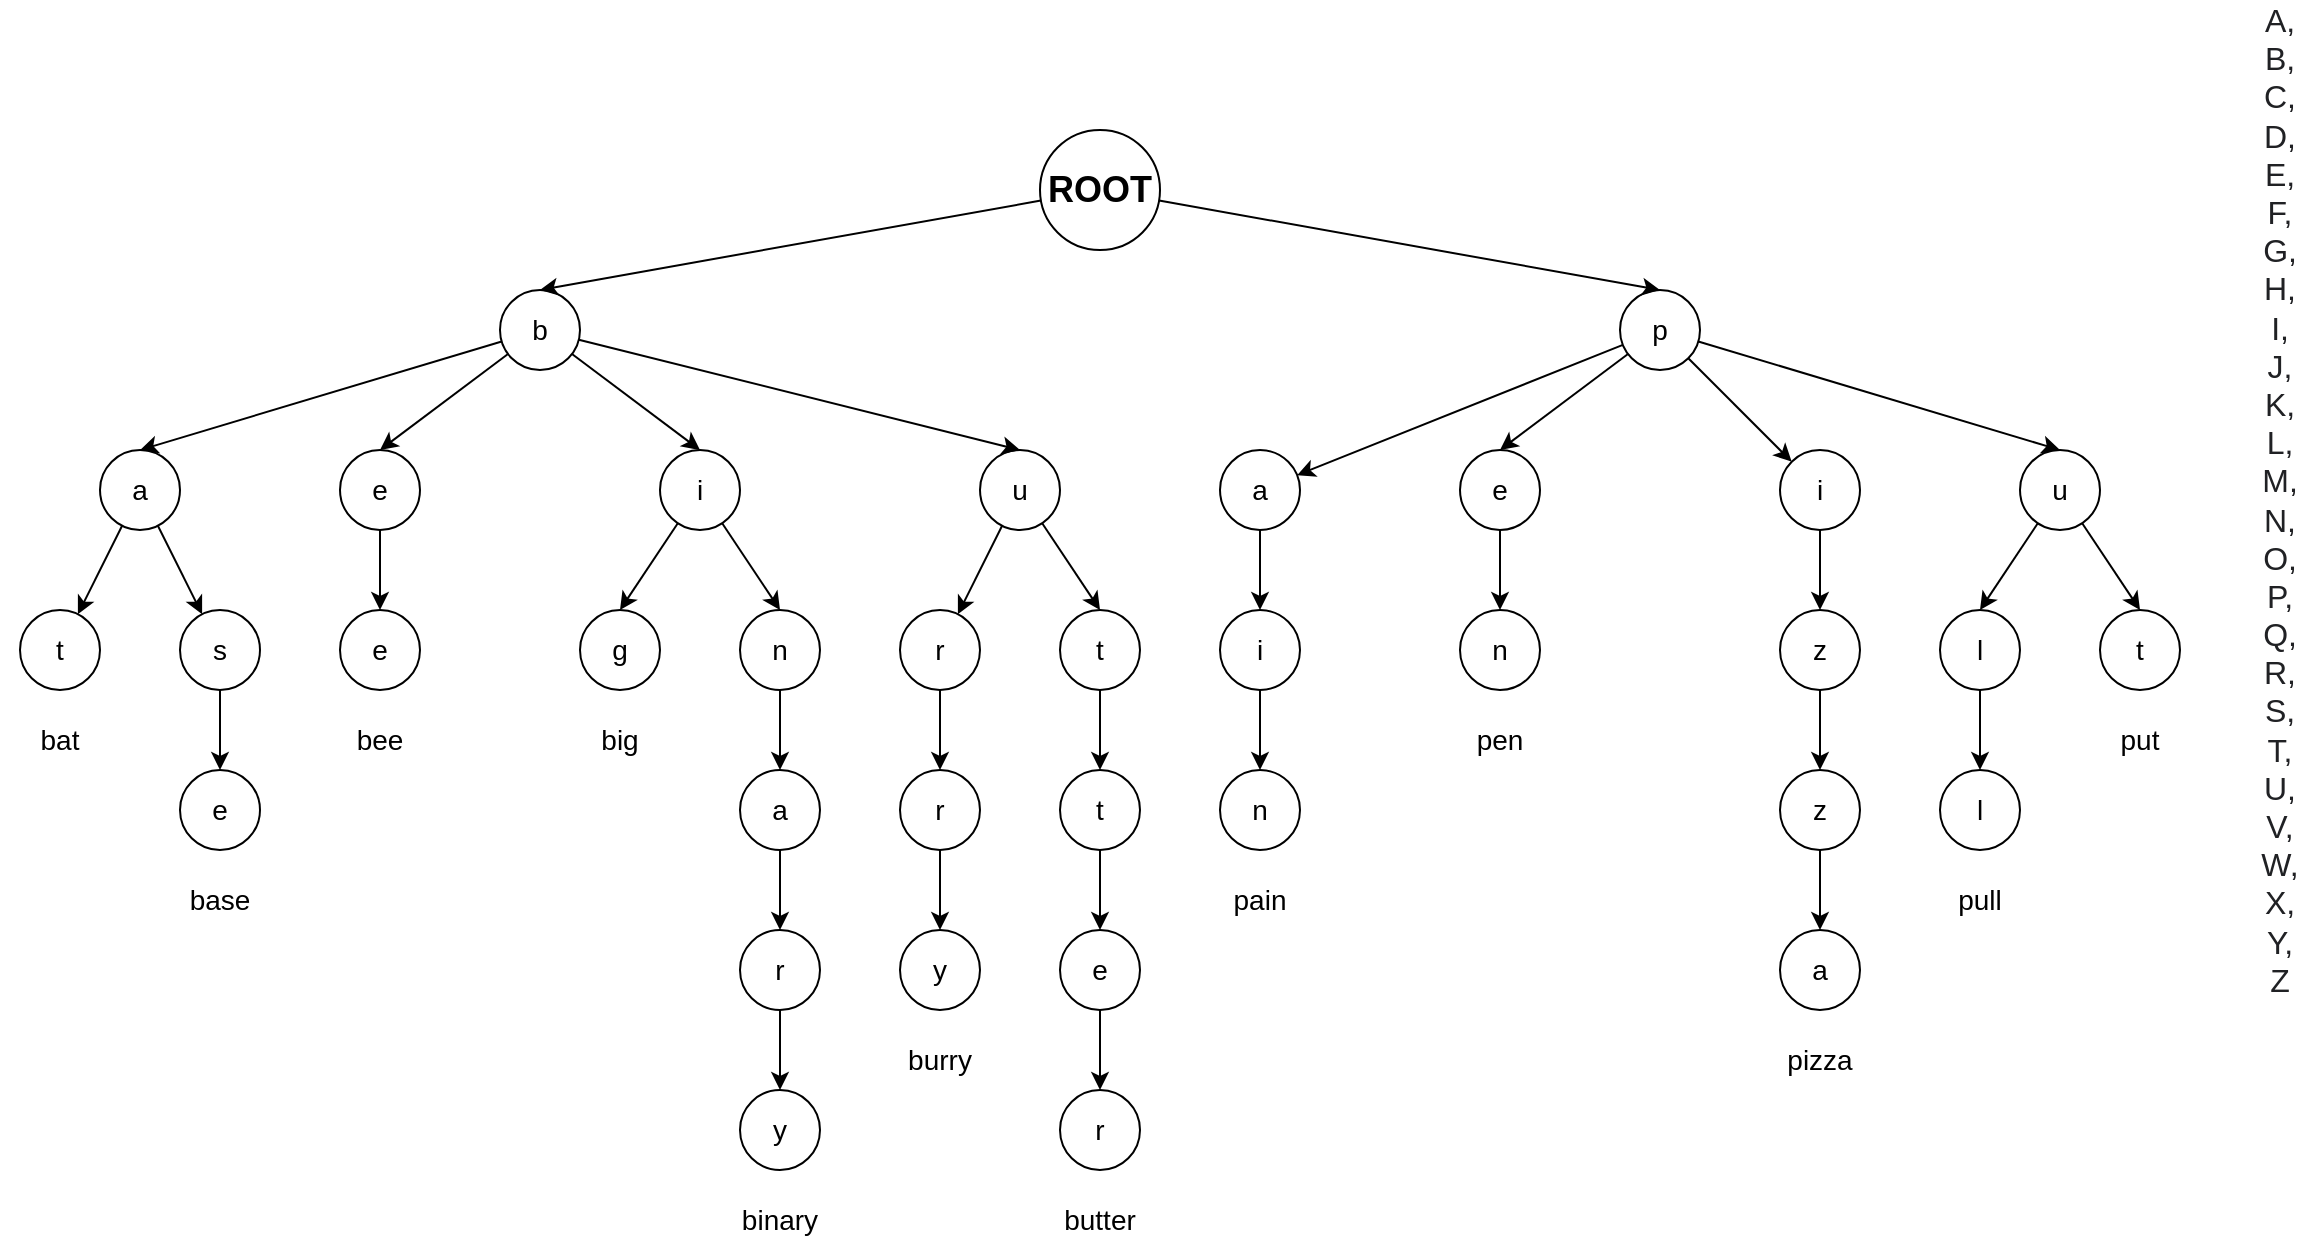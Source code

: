 <mxfile version="18.0.1" type="device"><diagram id="haRA-HjQbW8DLiiTYHPD" name="Page-1"><mxGraphModel dx="2692" dy="649" grid="1" gridSize="10" guides="1" tooltips="1" connect="1" arrows="1" fold="1" page="1" pageScale="1" pageWidth="1654" pageHeight="1169" math="0" shadow="0"><root><mxCell id="0"/><mxCell id="1" parent="0"/><mxCell id="Qas06qnebdyLXUHWS9HE-6" style="rounded=0;orthogonalLoop=1;jettySize=auto;html=1;entryX=0.5;entryY=0;entryDx=0;entryDy=0;fontSize=14;" parent="1" source="Qas06qnebdyLXUHWS9HE-2" target="Qas06qnebdyLXUHWS9HE-4" edge="1"><mxGeometry relative="1" as="geometry"/></mxCell><mxCell id="Qas06qnebdyLXUHWS9HE-23" style="edgeStyle=none;rounded=0;orthogonalLoop=1;jettySize=auto;html=1;entryX=0.5;entryY=0;entryDx=0;entryDy=0;fontSize=14;" parent="1" source="Qas06qnebdyLXUHWS9HE-2" target="Qas06qnebdyLXUHWS9HE-22" edge="1"><mxGeometry relative="1" as="geometry"/></mxCell><mxCell id="Qas06qnebdyLXUHWS9HE-2" value="ROOT" style="ellipse;whiteSpace=wrap;html=1;aspect=fixed;fillColor=none;fontStyle=1;fontSize=18;" parent="1" vertex="1"><mxGeometry x="470" y="80" width="60" height="60" as="geometry"/></mxCell><mxCell id="Qas06qnebdyLXUHWS9HE-8" style="rounded=0;orthogonalLoop=1;jettySize=auto;html=1;entryX=0.5;entryY=0;entryDx=0;entryDy=0;fontSize=14;" parent="1" source="Qas06qnebdyLXUHWS9HE-4" target="Qas06qnebdyLXUHWS9HE-7" edge="1"><mxGeometry relative="1" as="geometry"/></mxCell><mxCell id="Qas06qnebdyLXUHWS9HE-37" style="edgeStyle=none;rounded=0;orthogonalLoop=1;jettySize=auto;html=1;entryX=0.5;entryY=0;entryDx=0;entryDy=0;fontSize=14;" parent="1" source="Qas06qnebdyLXUHWS9HE-4" target="Qas06qnebdyLXUHWS9HE-36" edge="1"><mxGeometry relative="1" as="geometry"/></mxCell><mxCell id="Qas06qnebdyLXUHWS9HE-47" style="edgeStyle=none;rounded=0;orthogonalLoop=1;jettySize=auto;html=1;entryX=0.5;entryY=0;entryDx=0;entryDy=0;fontSize=14;" parent="1" source="Qas06qnebdyLXUHWS9HE-4" target="Qas06qnebdyLXUHWS9HE-46" edge="1"><mxGeometry relative="1" as="geometry"/></mxCell><mxCell id="Qas06qnebdyLXUHWS9HE-51" style="edgeStyle=none;rounded=0;orthogonalLoop=1;jettySize=auto;html=1;entryX=0.5;entryY=0;entryDx=0;entryDy=0;fontSize=14;" parent="1" source="Qas06qnebdyLXUHWS9HE-4" target="Qas06qnebdyLXUHWS9HE-50" edge="1"><mxGeometry relative="1" as="geometry"/></mxCell><mxCell id="Qas06qnebdyLXUHWS9HE-4" value="b" style="ellipse;whiteSpace=wrap;html=1;aspect=fixed;fillColor=none;fontStyle=0;fontSize=14;" parent="1" vertex="1"><mxGeometry x="200" y="160" width="40" height="40" as="geometry"/></mxCell><mxCell id="Qas06qnebdyLXUHWS9HE-10" style="edgeStyle=none;rounded=0;orthogonalLoop=1;jettySize=auto;html=1;entryX=0.5;entryY=0;entryDx=0;entryDy=0;fontSize=14;" parent="1" source="Qas06qnebdyLXUHWS9HE-7" target="Qas06qnebdyLXUHWS9HE-9" edge="1"><mxGeometry relative="1" as="geometry"/></mxCell><mxCell id="Qas06qnebdyLXUHWS9HE-14" style="edgeStyle=none;rounded=0;orthogonalLoop=1;jettySize=auto;html=1;entryX=0.5;entryY=0;entryDx=0;entryDy=0;fontSize=14;" parent="1" source="Qas06qnebdyLXUHWS9HE-7" target="Qas06qnebdyLXUHWS9HE-12" edge="1"><mxGeometry relative="1" as="geometry"/></mxCell><mxCell id="Qas06qnebdyLXUHWS9HE-7" value="i" style="ellipse;whiteSpace=wrap;html=1;aspect=fixed;fillColor=none;fontStyle=0;fontSize=14;" parent="1" vertex="1"><mxGeometry x="280" y="240" width="40" height="40" as="geometry"/></mxCell><mxCell id="Qas06qnebdyLXUHWS9HE-9" value="g" style="ellipse;whiteSpace=wrap;html=1;aspect=fixed;fillColor=none;fontStyle=0;fontSize=14;" parent="1" vertex="1"><mxGeometry x="240" y="320" width="40" height="40" as="geometry"/></mxCell><mxCell id="Qas06qnebdyLXUHWS9HE-11" value="&lt;span style=&quot;color: rgb(32, 33, 36); font-family: arial, sans-serif; font-size: 16px; text-align: start; background-color: rgb(255, 255, 255);&quot;&gt;A, B, C, D, E, F, G, H, I, J, K, L, M, N, O, P, Q, R, S, T, U, V, W, X, Y, Z&lt;/span&gt;" style="text;html=1;strokeColor=none;fillColor=none;align=center;verticalAlign=middle;whiteSpace=wrap;rounded=0;fontSize=14;" parent="1" vertex="1"><mxGeometry x="1080" y="250" width="20" height="30" as="geometry"/></mxCell><mxCell id="Qas06qnebdyLXUHWS9HE-17" style="edgeStyle=none;rounded=0;orthogonalLoop=1;jettySize=auto;html=1;entryX=0.5;entryY=0;entryDx=0;entryDy=0;fontSize=14;" parent="1" source="Qas06qnebdyLXUHWS9HE-12" target="Qas06qnebdyLXUHWS9HE-15" edge="1"><mxGeometry relative="1" as="geometry"/></mxCell><mxCell id="Qas06qnebdyLXUHWS9HE-12" value="n" style="ellipse;whiteSpace=wrap;html=1;aspect=fixed;fillColor=none;fontStyle=0;fontSize=14;" parent="1" vertex="1"><mxGeometry x="320" y="320" width="40" height="40" as="geometry"/></mxCell><mxCell id="Qas06qnebdyLXUHWS9HE-19" style="edgeStyle=none;rounded=0;orthogonalLoop=1;jettySize=auto;html=1;entryX=0.5;entryY=0;entryDx=0;entryDy=0;fontSize=14;" parent="1" source="Qas06qnebdyLXUHWS9HE-15" target="Qas06qnebdyLXUHWS9HE-18" edge="1"><mxGeometry relative="1" as="geometry"/></mxCell><mxCell id="Qas06qnebdyLXUHWS9HE-15" value="a" style="ellipse;whiteSpace=wrap;html=1;aspect=fixed;fillColor=none;fontStyle=0;fontSize=14;" parent="1" vertex="1"><mxGeometry x="320" y="400" width="40" height="40" as="geometry"/></mxCell><mxCell id="Qas06qnebdyLXUHWS9HE-21" style="edgeStyle=none;rounded=0;orthogonalLoop=1;jettySize=auto;html=1;entryX=0.5;entryY=0;entryDx=0;entryDy=0;fontSize=14;" parent="1" source="Qas06qnebdyLXUHWS9HE-18" target="Qas06qnebdyLXUHWS9HE-20" edge="1"><mxGeometry relative="1" as="geometry"/></mxCell><mxCell id="Qas06qnebdyLXUHWS9HE-18" value="r" style="ellipse;whiteSpace=wrap;html=1;aspect=fixed;fillColor=none;fontStyle=0;fontSize=14;" parent="1" vertex="1"><mxGeometry x="320" y="480" width="40" height="40" as="geometry"/></mxCell><mxCell id="Qas06qnebdyLXUHWS9HE-20" value="y" style="ellipse;whiteSpace=wrap;html=1;aspect=fixed;fillColor=none;fontStyle=0;fontSize=14;" parent="1" vertex="1"><mxGeometry x="320" y="560" width="40" height="40" as="geometry"/></mxCell><mxCell id="Qas06qnebdyLXUHWS9HE-26" style="edgeStyle=none;rounded=0;orthogonalLoop=1;jettySize=auto;html=1;entryX=0.5;entryY=0;entryDx=0;entryDy=0;fontSize=14;" parent="1" source="Qas06qnebdyLXUHWS9HE-22" target="Qas06qnebdyLXUHWS9HE-24" edge="1"><mxGeometry relative="1" as="geometry"/></mxCell><mxCell id="Qas06qnebdyLXUHWS9HE-30" style="edgeStyle=none;rounded=0;orthogonalLoop=1;jettySize=auto;html=1;entryX=0.5;entryY=0;entryDx=0;entryDy=0;fontSize=14;" parent="1" source="Qas06qnebdyLXUHWS9HE-22" target="Qas06qnebdyLXUHWS9HE-28" edge="1"><mxGeometry relative="1" as="geometry"/></mxCell><mxCell id="t0z1Q9iW6rwL3LVMpm-f-2" value="" style="rounded=0;orthogonalLoop=1;jettySize=auto;html=1;" parent="1" source="Qas06qnebdyLXUHWS9HE-22" target="t0z1Q9iW6rwL3LVMpm-f-1" edge="1"><mxGeometry relative="1" as="geometry"/></mxCell><mxCell id="t0z1Q9iW6rwL3LVMpm-f-11" value="" style="edgeStyle=none;rounded=0;orthogonalLoop=1;jettySize=auto;html=1;" parent="1" source="Qas06qnebdyLXUHWS9HE-22" target="t0z1Q9iW6rwL3LVMpm-f-10" edge="1"><mxGeometry relative="1" as="geometry"/></mxCell><mxCell id="Qas06qnebdyLXUHWS9HE-22" value="p" style="ellipse;whiteSpace=wrap;html=1;aspect=fixed;fillColor=none;fontStyle=0;fontSize=14;" parent="1" vertex="1"><mxGeometry x="760" y="160" width="40" height="40" as="geometry"/></mxCell><mxCell id="Qas06qnebdyLXUHWS9HE-27" style="edgeStyle=none;rounded=0;orthogonalLoop=1;jettySize=auto;html=1;entryX=0.5;entryY=0;entryDx=0;entryDy=0;fontSize=14;" parent="1" source="Qas06qnebdyLXUHWS9HE-24" target="Qas06qnebdyLXUHWS9HE-25" edge="1"><mxGeometry relative="1" as="geometry"/></mxCell><mxCell id="Qas06qnebdyLXUHWS9HE-24" value="e" style="ellipse;whiteSpace=wrap;html=1;aspect=fixed;fillColor=none;fontStyle=0;fontSize=14;" parent="1" vertex="1"><mxGeometry x="680" y="240" width="40" height="40" as="geometry"/></mxCell><mxCell id="Qas06qnebdyLXUHWS9HE-25" value="n" style="ellipse;whiteSpace=wrap;html=1;aspect=fixed;fillColor=none;fontStyle=0;fontSize=14;" parent="1" vertex="1"><mxGeometry x="680" y="320" width="40" height="40" as="geometry"/></mxCell><mxCell id="Qas06qnebdyLXUHWS9HE-31" style="edgeStyle=none;rounded=0;orthogonalLoop=1;jettySize=auto;html=1;entryX=0.5;entryY=0;entryDx=0;entryDy=0;fontSize=14;" parent="1" source="Qas06qnebdyLXUHWS9HE-28" target="Qas06qnebdyLXUHWS9HE-29" edge="1"><mxGeometry relative="1" as="geometry"/></mxCell><mxCell id="Qas06qnebdyLXUHWS9HE-33" style="edgeStyle=none;rounded=0;orthogonalLoop=1;jettySize=auto;html=1;entryX=0.5;entryY=0;entryDx=0;entryDy=0;fontSize=14;" parent="1" source="Qas06qnebdyLXUHWS9HE-28" target="Qas06qnebdyLXUHWS9HE-32" edge="1"><mxGeometry relative="1" as="geometry"/></mxCell><mxCell id="Qas06qnebdyLXUHWS9HE-28" value="u" style="ellipse;whiteSpace=wrap;html=1;aspect=fixed;fillColor=none;fontStyle=0;fontSize=14;" parent="1" vertex="1"><mxGeometry x="960" y="240" width="40" height="40" as="geometry"/></mxCell><mxCell id="Qas06qnebdyLXUHWS9HE-29" value="t" style="ellipse;whiteSpace=wrap;html=1;aspect=fixed;fillColor=none;fontStyle=0;fontSize=14;" parent="1" vertex="1"><mxGeometry x="1000" y="320" width="40" height="40" as="geometry"/></mxCell><mxCell id="Qas06qnebdyLXUHWS9HE-35" style="edgeStyle=none;rounded=0;orthogonalLoop=1;jettySize=auto;html=1;entryX=0.5;entryY=0;entryDx=0;entryDy=0;fontSize=14;" parent="1" source="Qas06qnebdyLXUHWS9HE-32" target="Qas06qnebdyLXUHWS9HE-34" edge="1"><mxGeometry relative="1" as="geometry"/></mxCell><mxCell id="Qas06qnebdyLXUHWS9HE-32" value="l" style="ellipse;whiteSpace=wrap;html=1;aspect=fixed;fillColor=none;fontStyle=0;fontSize=14;" parent="1" vertex="1"><mxGeometry x="920" y="320" width="40" height="40" as="geometry"/></mxCell><mxCell id="Qas06qnebdyLXUHWS9HE-34" value="l" style="ellipse;whiteSpace=wrap;html=1;aspect=fixed;fillColor=none;fontStyle=0;fontSize=14;" parent="1" vertex="1"><mxGeometry x="920" y="400" width="40" height="40" as="geometry"/></mxCell><mxCell id="Qas06qnebdyLXUHWS9HE-42" style="edgeStyle=none;rounded=0;orthogonalLoop=1;jettySize=auto;html=1;entryX=0.5;entryY=0;entryDx=0;entryDy=0;fontSize=14;" parent="1" source="Qas06qnebdyLXUHWS9HE-36" target="Qas06qnebdyLXUHWS9HE-38" edge="1"><mxGeometry relative="1" as="geometry"/></mxCell><mxCell id="t0z1Q9iW6rwL3LVMpm-f-20" value="" style="edgeStyle=none;rounded=0;orthogonalLoop=1;jettySize=auto;html=1;" parent="1" source="Qas06qnebdyLXUHWS9HE-36" target="t0z1Q9iW6rwL3LVMpm-f-19" edge="1"><mxGeometry relative="1" as="geometry"/></mxCell><mxCell id="Qas06qnebdyLXUHWS9HE-36" value="u" style="ellipse;whiteSpace=wrap;html=1;aspect=fixed;fillColor=none;fontStyle=0;fontSize=14;" parent="1" vertex="1"><mxGeometry x="440" y="240" width="40" height="40" as="geometry"/></mxCell><mxCell id="Qas06qnebdyLXUHWS9HE-43" style="edgeStyle=none;rounded=0;orthogonalLoop=1;jettySize=auto;html=1;entryX=0.5;entryY=0;entryDx=0;entryDy=0;fontSize=14;" parent="1" source="Qas06qnebdyLXUHWS9HE-38" target="Qas06qnebdyLXUHWS9HE-39" edge="1"><mxGeometry relative="1" as="geometry"/></mxCell><mxCell id="Qas06qnebdyLXUHWS9HE-38" value="t" style="ellipse;whiteSpace=wrap;html=1;aspect=fixed;fillColor=none;fontStyle=0;fontSize=14;" parent="1" vertex="1"><mxGeometry x="480" y="320" width="40" height="40" as="geometry"/></mxCell><mxCell id="Qas06qnebdyLXUHWS9HE-44" style="edgeStyle=none;rounded=0;orthogonalLoop=1;jettySize=auto;html=1;entryX=0.5;entryY=0;entryDx=0;entryDy=0;fontSize=14;" parent="1" source="Qas06qnebdyLXUHWS9HE-39" target="Qas06qnebdyLXUHWS9HE-40" edge="1"><mxGeometry relative="1" as="geometry"/></mxCell><mxCell id="Qas06qnebdyLXUHWS9HE-39" value="t" style="ellipse;whiteSpace=wrap;html=1;aspect=fixed;fillColor=none;fontStyle=0;fontSize=14;" parent="1" vertex="1"><mxGeometry x="480" y="400" width="40" height="40" as="geometry"/></mxCell><mxCell id="Qas06qnebdyLXUHWS9HE-45" style="edgeStyle=none;rounded=0;orthogonalLoop=1;jettySize=auto;html=1;entryX=0.5;entryY=0;entryDx=0;entryDy=0;fontSize=14;" parent="1" source="Qas06qnebdyLXUHWS9HE-40" target="Qas06qnebdyLXUHWS9HE-41" edge="1"><mxGeometry relative="1" as="geometry"/></mxCell><mxCell id="Qas06qnebdyLXUHWS9HE-40" value="e" style="ellipse;whiteSpace=wrap;html=1;aspect=fixed;fillColor=none;fontStyle=0;fontSize=14;" parent="1" vertex="1"><mxGeometry x="480" y="480" width="40" height="40" as="geometry"/></mxCell><mxCell id="Qas06qnebdyLXUHWS9HE-41" value="r" style="ellipse;whiteSpace=wrap;html=1;aspect=fixed;fillColor=none;fontStyle=0;fontSize=14;" parent="1" vertex="1"><mxGeometry x="480" y="560" width="40" height="40" as="geometry"/></mxCell><mxCell id="Qas06qnebdyLXUHWS9HE-49" value="" style="edgeStyle=none;rounded=0;orthogonalLoop=1;jettySize=auto;html=1;fontSize=14;" parent="1" source="Qas06qnebdyLXUHWS9HE-46" target="Qas06qnebdyLXUHWS9HE-48" edge="1"><mxGeometry relative="1" as="geometry"/></mxCell><mxCell id="Qas06qnebdyLXUHWS9HE-46" value="e" style="ellipse;whiteSpace=wrap;html=1;aspect=fixed;fillColor=none;fontStyle=0;fontSize=14;" parent="1" vertex="1"><mxGeometry x="120" y="240" width="40" height="40" as="geometry"/></mxCell><mxCell id="Qas06qnebdyLXUHWS9HE-48" value="e" style="ellipse;whiteSpace=wrap;html=1;aspect=fixed;fillColor=none;fontStyle=0;fontSize=14;" parent="1" vertex="1"><mxGeometry x="120" y="320" width="40" height="40" as="geometry"/></mxCell><mxCell id="Qas06qnebdyLXUHWS9HE-53" value="" style="edgeStyle=none;rounded=0;orthogonalLoop=1;jettySize=auto;html=1;fontSize=14;" parent="1" source="Qas06qnebdyLXUHWS9HE-50" target="Qas06qnebdyLXUHWS9HE-52" edge="1"><mxGeometry relative="1" as="geometry"/></mxCell><mxCell id="Qas06qnebdyLXUHWS9HE-55" value="" style="edgeStyle=none;rounded=0;orthogonalLoop=1;jettySize=auto;html=1;fontSize=14;" parent="1" source="Qas06qnebdyLXUHWS9HE-50" target="Qas06qnebdyLXUHWS9HE-54" edge="1"><mxGeometry relative="1" as="geometry"/></mxCell><mxCell id="Qas06qnebdyLXUHWS9HE-50" value="a" style="ellipse;whiteSpace=wrap;html=1;aspect=fixed;fillColor=none;fontStyle=0;fontSize=14;" parent="1" vertex="1"><mxGeometry y="240" width="40" height="40" as="geometry"/></mxCell><mxCell id="Qas06qnebdyLXUHWS9HE-52" value="t" style="ellipse;whiteSpace=wrap;html=1;aspect=fixed;fillColor=none;fontStyle=0;fontSize=14;" parent="1" vertex="1"><mxGeometry x="-40" y="320" width="40" height="40" as="geometry"/></mxCell><mxCell id="Qas06qnebdyLXUHWS9HE-57" value="" style="edgeStyle=none;rounded=0;orthogonalLoop=1;jettySize=auto;html=1;fontSize=14;" parent="1" source="Qas06qnebdyLXUHWS9HE-54" target="Qas06qnebdyLXUHWS9HE-56" edge="1"><mxGeometry relative="1" as="geometry"/></mxCell><mxCell id="Qas06qnebdyLXUHWS9HE-54" value="s" style="ellipse;whiteSpace=wrap;html=1;aspect=fixed;fillColor=none;fontStyle=0;fontSize=14;" parent="1" vertex="1"><mxGeometry x="40" y="320" width="40" height="40" as="geometry"/></mxCell><mxCell id="Qas06qnebdyLXUHWS9HE-56" value="e" style="ellipse;whiteSpace=wrap;html=1;aspect=fixed;fillColor=none;fontStyle=0;fontSize=14;" parent="1" vertex="1"><mxGeometry x="40" y="400" width="40" height="40" as="geometry"/></mxCell><mxCell id="Qas06qnebdyLXUHWS9HE-58" value="bat" style="text;html=1;strokeColor=none;fillColor=none;align=center;verticalAlign=middle;whiteSpace=wrap;rounded=0;fontSize=14;" parent="1" vertex="1"><mxGeometry x="-50" y="370" width="60" height="30" as="geometry"/></mxCell><mxCell id="Qas06qnebdyLXUHWS9HE-59" value="base" style="text;html=1;strokeColor=none;fillColor=none;align=center;verticalAlign=middle;whiteSpace=wrap;rounded=0;fontSize=14;" parent="1" vertex="1"><mxGeometry x="30" y="450" width="60" height="30" as="geometry"/></mxCell><mxCell id="Qas06qnebdyLXUHWS9HE-60" value="binary" style="text;html=1;strokeColor=none;fillColor=none;align=center;verticalAlign=middle;whiteSpace=wrap;rounded=0;fontSize=14;" parent="1" vertex="1"><mxGeometry x="310" y="610" width="60" height="30" as="geometry"/></mxCell><mxCell id="Qas06qnebdyLXUHWS9HE-61" value="bee" style="text;html=1;strokeColor=none;fillColor=none;align=center;verticalAlign=middle;whiteSpace=wrap;rounded=0;fontSize=14;" parent="1" vertex="1"><mxGeometry x="110" y="370" width="60" height="30" as="geometry"/></mxCell><mxCell id="Qas06qnebdyLXUHWS9HE-62" value="big" style="text;html=1;strokeColor=none;fillColor=none;align=center;verticalAlign=middle;whiteSpace=wrap;rounded=0;fontSize=14;" parent="1" vertex="1"><mxGeometry x="230" y="370" width="60" height="30" as="geometry"/></mxCell><mxCell id="Qas06qnebdyLXUHWS9HE-63" value="butter" style="text;html=1;strokeColor=none;fillColor=none;align=center;verticalAlign=middle;whiteSpace=wrap;rounded=0;fontSize=14;" parent="1" vertex="1"><mxGeometry x="470" y="610" width="60" height="30" as="geometry"/></mxCell><mxCell id="Qas06qnebdyLXUHWS9HE-64" value="pen" style="text;html=1;strokeColor=none;fillColor=none;align=center;verticalAlign=middle;whiteSpace=wrap;rounded=0;fontSize=14;" parent="1" vertex="1"><mxGeometry x="670" y="370" width="60" height="30" as="geometry"/></mxCell><mxCell id="Qas06qnebdyLXUHWS9HE-65" value="pull" style="text;html=1;strokeColor=none;fillColor=none;align=center;verticalAlign=middle;whiteSpace=wrap;rounded=0;fontSize=14;" parent="1" vertex="1"><mxGeometry x="910" y="450" width="60" height="30" as="geometry"/></mxCell><mxCell id="Qas06qnebdyLXUHWS9HE-66" value="put" style="text;html=1;strokeColor=none;fillColor=none;align=center;verticalAlign=middle;whiteSpace=wrap;rounded=0;fontSize=14;" parent="1" vertex="1"><mxGeometry x="990" y="370" width="60" height="30" as="geometry"/></mxCell><mxCell id="t0z1Q9iW6rwL3LVMpm-f-4" value="" style="edgeStyle=none;rounded=0;orthogonalLoop=1;jettySize=auto;html=1;" parent="1" source="t0z1Q9iW6rwL3LVMpm-f-1" target="t0z1Q9iW6rwL3LVMpm-f-3" edge="1"><mxGeometry relative="1" as="geometry"/></mxCell><mxCell id="t0z1Q9iW6rwL3LVMpm-f-1" value="a" style="ellipse;whiteSpace=wrap;html=1;aspect=fixed;fillColor=none;fontStyle=0;fontSize=14;" parent="1" vertex="1"><mxGeometry x="560" y="240" width="40" height="40" as="geometry"/></mxCell><mxCell id="t0z1Q9iW6rwL3LVMpm-f-6" value="" style="edgeStyle=none;rounded=0;orthogonalLoop=1;jettySize=auto;html=1;" parent="1" source="t0z1Q9iW6rwL3LVMpm-f-3" target="t0z1Q9iW6rwL3LVMpm-f-5" edge="1"><mxGeometry relative="1" as="geometry"/></mxCell><mxCell id="t0z1Q9iW6rwL3LVMpm-f-3" value="i" style="ellipse;whiteSpace=wrap;html=1;aspect=fixed;fillColor=none;fontStyle=0;fontSize=14;" parent="1" vertex="1"><mxGeometry x="560" y="320" width="40" height="40" as="geometry"/></mxCell><mxCell id="t0z1Q9iW6rwL3LVMpm-f-5" value="n" style="ellipse;whiteSpace=wrap;html=1;aspect=fixed;fillColor=none;fontStyle=0;fontSize=14;" parent="1" vertex="1"><mxGeometry x="560" y="400" width="40" height="40" as="geometry"/></mxCell><mxCell id="t0z1Q9iW6rwL3LVMpm-f-9" value="pain" style="text;html=1;strokeColor=none;fillColor=none;align=center;verticalAlign=middle;whiteSpace=wrap;rounded=0;fontSize=14;" parent="1" vertex="1"><mxGeometry x="550" y="450" width="60" height="30" as="geometry"/></mxCell><mxCell id="t0z1Q9iW6rwL3LVMpm-f-13" value="" style="edgeStyle=none;rounded=0;orthogonalLoop=1;jettySize=auto;html=1;" parent="1" source="t0z1Q9iW6rwL3LVMpm-f-10" target="t0z1Q9iW6rwL3LVMpm-f-12" edge="1"><mxGeometry relative="1" as="geometry"/></mxCell><mxCell id="t0z1Q9iW6rwL3LVMpm-f-10" value="i" style="ellipse;whiteSpace=wrap;html=1;aspect=fixed;fillColor=none;fontStyle=0;fontSize=14;" parent="1" vertex="1"><mxGeometry x="840" y="240" width="40" height="40" as="geometry"/></mxCell><mxCell id="t0z1Q9iW6rwL3LVMpm-f-15" value="" style="edgeStyle=none;rounded=0;orthogonalLoop=1;jettySize=auto;html=1;" parent="1" source="t0z1Q9iW6rwL3LVMpm-f-12" target="t0z1Q9iW6rwL3LVMpm-f-14" edge="1"><mxGeometry relative="1" as="geometry"/></mxCell><mxCell id="t0z1Q9iW6rwL3LVMpm-f-12" value="z" style="ellipse;whiteSpace=wrap;html=1;aspect=fixed;fillColor=none;fontStyle=0;fontSize=14;" parent="1" vertex="1"><mxGeometry x="840" y="320" width="40" height="40" as="geometry"/></mxCell><mxCell id="t0z1Q9iW6rwL3LVMpm-f-17" value="" style="edgeStyle=none;rounded=0;orthogonalLoop=1;jettySize=auto;html=1;" parent="1" source="t0z1Q9iW6rwL3LVMpm-f-14" target="t0z1Q9iW6rwL3LVMpm-f-16" edge="1"><mxGeometry relative="1" as="geometry"/></mxCell><mxCell id="t0z1Q9iW6rwL3LVMpm-f-14" value="z" style="ellipse;whiteSpace=wrap;html=1;aspect=fixed;fillColor=none;fontStyle=0;fontSize=14;" parent="1" vertex="1"><mxGeometry x="840" y="400" width="40" height="40" as="geometry"/></mxCell><mxCell id="t0z1Q9iW6rwL3LVMpm-f-16" value="a" style="ellipse;whiteSpace=wrap;html=1;aspect=fixed;fillColor=none;fontStyle=0;fontSize=14;" parent="1" vertex="1"><mxGeometry x="840" y="480" width="40" height="40" as="geometry"/></mxCell><mxCell id="t0z1Q9iW6rwL3LVMpm-f-18" value="pizza" style="text;html=1;strokeColor=none;fillColor=none;align=center;verticalAlign=middle;whiteSpace=wrap;rounded=0;fontSize=14;" parent="1" vertex="1"><mxGeometry x="830" y="530" width="60" height="30" as="geometry"/></mxCell><mxCell id="t0z1Q9iW6rwL3LVMpm-f-22" value="" style="edgeStyle=none;rounded=0;orthogonalLoop=1;jettySize=auto;html=1;" parent="1" source="t0z1Q9iW6rwL3LVMpm-f-19" target="t0z1Q9iW6rwL3LVMpm-f-21" edge="1"><mxGeometry relative="1" as="geometry"/></mxCell><mxCell id="t0z1Q9iW6rwL3LVMpm-f-19" value="r" style="ellipse;whiteSpace=wrap;html=1;aspect=fixed;fillColor=none;fontStyle=0;fontSize=14;" parent="1" vertex="1"><mxGeometry x="400" y="320" width="40" height="40" as="geometry"/></mxCell><mxCell id="t0z1Q9iW6rwL3LVMpm-f-24" value="" style="edgeStyle=none;rounded=0;orthogonalLoop=1;jettySize=auto;html=1;" parent="1" source="t0z1Q9iW6rwL3LVMpm-f-21" target="t0z1Q9iW6rwL3LVMpm-f-23" edge="1"><mxGeometry relative="1" as="geometry"/></mxCell><mxCell id="t0z1Q9iW6rwL3LVMpm-f-21" value="r" style="ellipse;whiteSpace=wrap;html=1;aspect=fixed;fillColor=none;fontStyle=0;fontSize=14;" parent="1" vertex="1"><mxGeometry x="400" y="400" width="40" height="40" as="geometry"/></mxCell><mxCell id="t0z1Q9iW6rwL3LVMpm-f-23" value="y" style="ellipse;whiteSpace=wrap;html=1;aspect=fixed;fillColor=none;fontStyle=0;fontSize=14;" parent="1" vertex="1"><mxGeometry x="400" y="480" width="40" height="40" as="geometry"/></mxCell><mxCell id="t0z1Q9iW6rwL3LVMpm-f-27" value="burry" style="text;html=1;strokeColor=none;fillColor=none;align=center;verticalAlign=middle;whiteSpace=wrap;rounded=0;fontSize=14;" parent="1" vertex="1"><mxGeometry x="390" y="530" width="60" height="30" as="geometry"/></mxCell></root></mxGraphModel></diagram></mxfile>